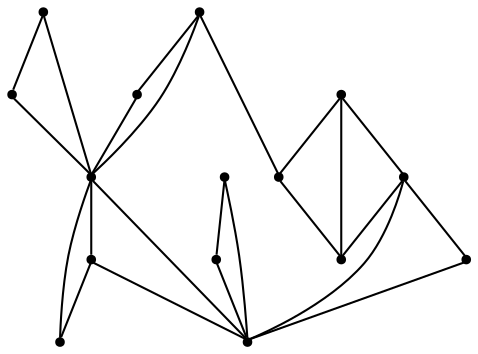 graph {
  node [shape=point,comment="{\"directed\":false,\"doi\":\"10.1007/978-3-540-31843-9_2\",\"figure\":\"4 (3)\"}"]

  v0 [pos="1535.2147801598835,2023.848071628147"]
  v1 [pos="1141.2831667877908,2088.931384616428"]
  v2 [pos="1368.575481468023,1945.7772403293188"]
  v3 [pos="1161.8661428052324,1845.7521904839414"]
  v4 [pos="1355.1812409156978,1854.343905978733"]
  v5 [pos="1079.3715116279068,1936.293902926975"]
  v6 [pos="1326.475835755814,2365.327245924208"]
  v7 [pos="987.1127452761627,2320.223091973199"]
  v8 [pos="1289.0272983284885,2393.752208285862"]
  v9 [pos="1219.2892896075582,2136.9439273410376"]
  v10 [pos="1183.9202125726742,2130.9730360243057"]
  v11 [pos="1171.563762718023,2228.006409539117"]
  v12 [pos="1090.961191860465,2317.6898150973852"]
  v13 [pos="1077.2504632994187,2180.31061384413"]
  v14 [pos="1076.9878361191859,2252.0313729180234"]

  v0 -- v1 [id="-1",pos="1535.2147801598835,2023.848071628147 1141.2831667877908,2088.931384616428 1141.2831667877908,2088.931384616428 1141.2831667877908,2088.931384616428"]
  v7 -- v1 [id="-2",pos="987.1127452761627,2320.223091973199 1141.2831667877908,2088.931384616428 1141.2831667877908,2088.931384616428 1141.2831667877908,2088.931384616428"]
  v7 -- v11 [id="-3",pos="987.1127452761627,2320.223091973199 1171.563762718023,2228.006409539117 1171.563762718023,2228.006409539117 1171.563762718023,2228.006409539117"]
  v7 -- v12 [id="-4",pos="987.1127452761627,2320.223091973199 1090.961191860465,2317.6898150973852 1090.961191860465,2317.6898150973852 1090.961191860465,2317.6898150973852"]
  v14 -- v7 [id="-5",pos="1076.9878361191859,2252.0313729180234 987.1127452761627,2320.223091973199 987.1127452761627,2320.223091973199 987.1127452761627,2320.223091973199"]
  v13 -- v5 [id="-6",pos="1077.2504632994187,2180.31061384413 1079.3715116279068,1936.293902926975 1079.3715116279068,1936.293902926975 1079.3715116279068,1936.293902926975"]
  v13 -- v14 [id="-7",pos="1077.2504632994187,2180.31061384413 1076.9878361191859,2252.0313729180234 1076.9878361191859,2252.0313729180234 1076.9878361191859,2252.0313729180234"]
  v13 -- v7 [id="-8",pos="1077.2504632994187,2180.31061384413 987.1127452761627,2320.223091973199 987.1127452761627,2320.223091973199 987.1127452761627,2320.223091973199"]
  v5 -- v3 [id="-9",pos="1079.3715116279068,1936.293902926975 1161.8661428052324,1845.7521904839414 1161.8661428052324,1845.7521904839414 1161.8661428052324,1845.7521904839414"]
  v11 -- v12 [id="-10",pos="1171.563762718023,2228.006409539117 1090.961191860465,2317.6898150973852 1090.961191860465,2317.6898150973852 1090.961191860465,2317.6898150973852"]
  v11 -- v1 [id="-11",pos="1171.563762718023,2228.006409539117 1141.2831667877908,2088.931384616428 1141.2831667877908,2088.931384616428 1141.2831667877908,2088.931384616428"]
  v10 -- v9 [id="-12",pos="1183.9202125726742,2130.9730360243057 1219.2892896075582,2136.9439273410376 1219.2892896075582,2136.9439273410376 1219.2892896075582,2136.9439273410376"]
  v10 -- v1 [id="-13",pos="1183.9202125726742,2130.9730360243057 1141.2831667877908,2088.931384616428 1141.2831667877908,2088.931384616428 1141.2831667877908,2088.931384616428"]
  v9 -- v1 [id="-14",pos="1219.2892896075582,2136.9439273410376 1141.2831667877908,2088.931384616428 1141.2831667877908,2088.931384616428 1141.2831667877908,2088.931384616428"]
  v8 -- v6 [id="-15",pos="1289.0272983284885,2393.752208285862 1326.475835755814,2365.327245924208 1326.475835755814,2365.327245924208 1326.475835755814,2365.327245924208"]
  v8 -- v7 [id="-16",pos="1289.0272983284885,2393.752208285862 987.1127452761627,2320.223091973199 987.1127452761627,2320.223091973199 987.1127452761627,2320.223091973199"]
  v6 -- v7 [id="-17",pos="1326.475835755814,2365.327245924208 987.1127452761627,2320.223091973199 987.1127452761627,2320.223091973199 987.1127452761627,2320.223091973199"]
  v4 -- v5 [id="-18",pos="1355.1812409156978,1854.343905978733 1079.3715116279068,1936.293902926975 1079.3715116279068,1936.293902926975 1079.3715116279068,1936.293902926975"]
  v4 -- v3 [id="-19",pos="1355.1812409156978,1854.343905978733 1161.8661428052324,1845.7521904839414 1161.8661428052324,1845.7521904839414 1161.8661428052324,1845.7521904839414"]
  v4 -- v2 [id="-20",pos="1355.1812409156978,1854.343905978733 1368.575481468023,1945.7772403293188 1368.575481468023,1945.7772403293188 1368.575481468023,1945.7772403293188"]
  v2 -- v0 [id="-21",pos="1368.575481468023,1945.7772403293188 1535.2147801598835,2023.848071628147 1535.2147801598835,2023.848071628147 1535.2147801598835,2023.848071628147"]
  v2 -- v3 [id="-22",pos="1368.575481468023,1945.7772403293188 1161.8661428052324,1845.7521904839414 1161.8661428052324,1845.7521904839414 1161.8661428052324,1845.7521904839414"]
  v2 -- v1 [id="-23",pos="1368.575481468023,1945.7772403293188 1141.2831667877908,2088.931384616428 1141.2831667877908,2088.931384616428 1141.2831667877908,2088.931384616428"]
}